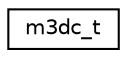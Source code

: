 digraph "Graphical Class Hierarchy"
{
 // LATEX_PDF_SIZE
  edge [fontname="Helvetica",fontsize="10",labelfontname="Helvetica",labelfontsize="10"];
  node [fontname="Helvetica",fontsize="10",shape=record];
  rankdir="LR";
  Node0 [label="m3dc_t",height=0.2,width=0.4,color="black", fillcolor="white", style="filled",URL="$structm3dc__t.html",tooltip=" "];
}
